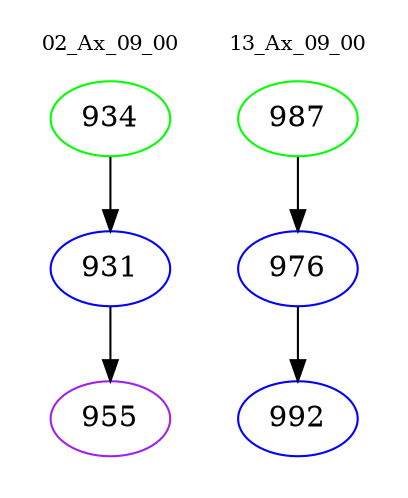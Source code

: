 digraph{
subgraph cluster_0 {
color = white
label = "02_Ax_09_00";
fontsize=10;
T0_934 [label="934", color="green"]
T0_934 -> T0_931 [color="black"]
T0_931 [label="931", color="blue"]
T0_931 -> T0_955 [color="black"]
T0_955 [label="955", color="purple"]
}
subgraph cluster_1 {
color = white
label = "13_Ax_09_00";
fontsize=10;
T1_987 [label="987", color="green"]
T1_987 -> T1_976 [color="black"]
T1_976 [label="976", color="blue"]
T1_976 -> T1_992 [color="black"]
T1_992 [label="992", color="blue"]
}
}
